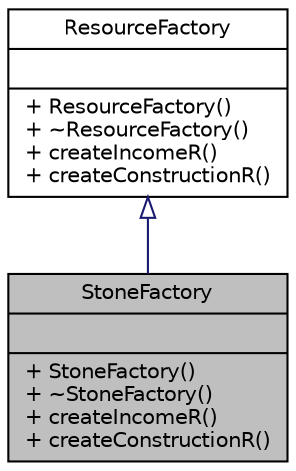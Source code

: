 digraph "StoneFactory"
{
 // LATEX_PDF_SIZE
  edge [fontname="Helvetica",fontsize="10",labelfontname="Helvetica",labelfontsize="10"];
  node [fontname="Helvetica",fontsize="10",shape=record];
  Node1 [label="{StoneFactory\n||+ StoneFactory()\l+ ~StoneFactory()\l+ createIncomeR()\l+ createConstructionR()\l}",height=0.2,width=0.4,color="black", fillcolor="grey75", style="filled", fontcolor="black",tooltip="Factory class for creating stone resources, providing both income and construction products."];
  Node2 -> Node1 [dir="back",color="midnightblue",fontsize="10",style="solid",arrowtail="onormal"];
  Node2 [label="{ResourceFactory\n||+ ResourceFactory()\l+ ~ResourceFactory()\l+ createIncomeR()\l+ createConstructionR()\l}",height=0.2,width=0.4,color="black", fillcolor="white", style="filled",URL="$classResourceFactory.html",tooltip="Abstract Factory class for creating resources."];
}
